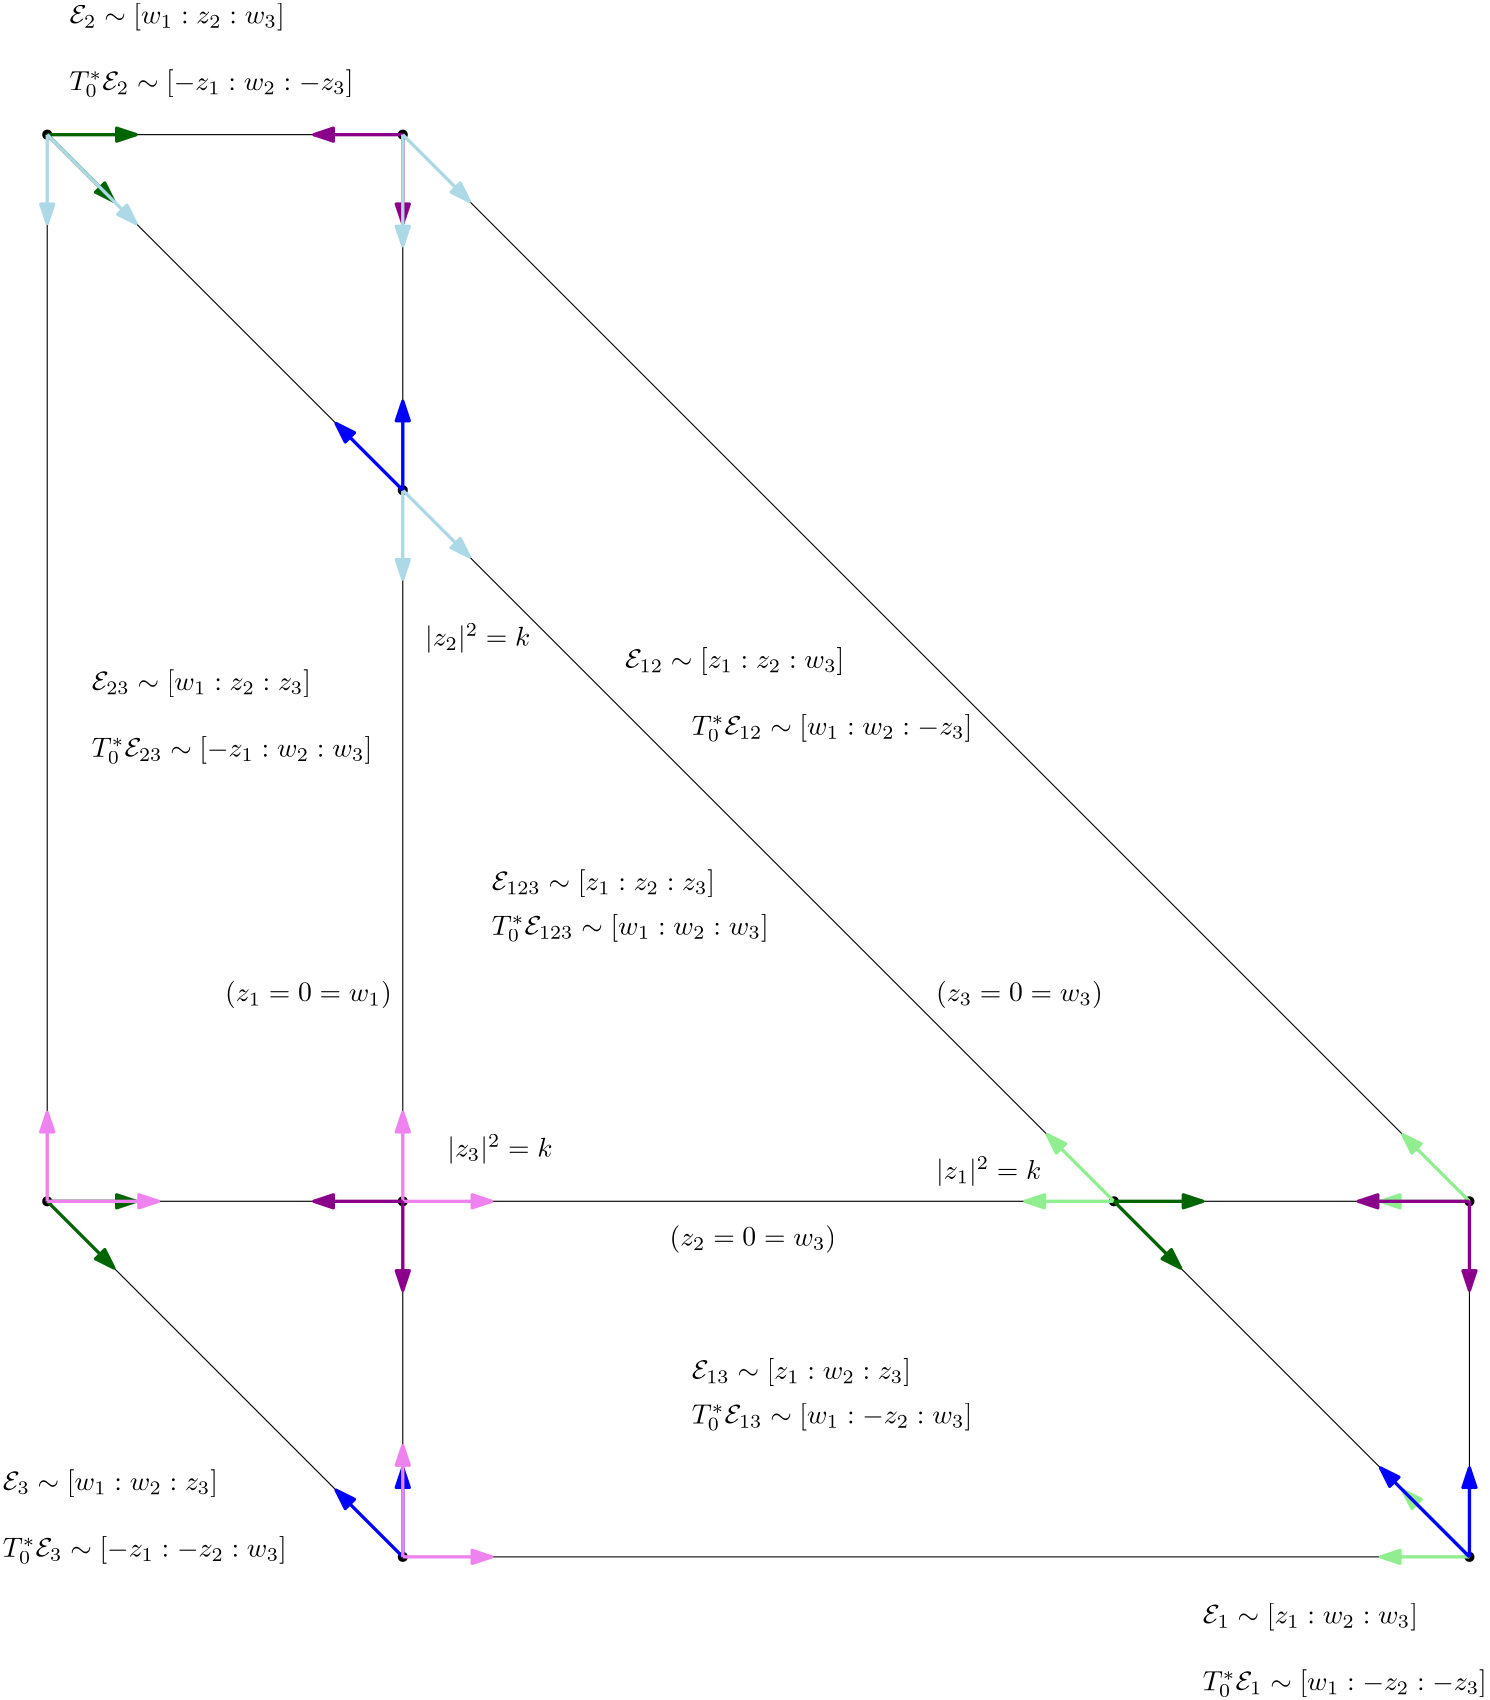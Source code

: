 <?xml version="1.0"?>
<!DOCTYPE ipe SYSTEM "ipe.dtd">
<ipe version="70218" creator="Ipe 7.2.23">
<info created="D:20210314145949" modified="D:20210315120600"/>
<ipestyle name="basic">
<symbol name="arrow/arc(spx)">
<path stroke="sym-stroke" fill="sym-stroke" pen="sym-pen">
0 0 m
-1 0.333 l
-1 -0.333 l
h
</path>
</symbol>
<symbol name="arrow/farc(spx)">
<path stroke="sym-stroke" fill="white" pen="sym-pen">
0 0 m
-1 0.333 l
-1 -0.333 l
h
</path>
</symbol>
<symbol name="arrow/ptarc(spx)">
<path stroke="sym-stroke" fill="sym-stroke" pen="sym-pen">
0 0 m
-1 0.333 l
-0.8 0 l
-1 -0.333 l
h
</path>
</symbol>
<symbol name="arrow/fptarc(spx)">
<path stroke="sym-stroke" fill="white" pen="sym-pen">
0 0 m
-1 0.333 l
-0.8 0 l
-1 -0.333 l
h
</path>
</symbol>
<symbol name="mark/circle(sx)" transformations="translations">
<path fill="sym-stroke">
0.6 0 0 0.6 0 0 e
0.4 0 0 0.4 0 0 e
</path>
</symbol>
<symbol name="mark/disk(sx)" transformations="translations">
<path fill="sym-stroke">
0.6 0 0 0.6 0 0 e
</path>
</symbol>
<symbol name="mark/fdisk(sfx)" transformations="translations">
<group>
<path fill="sym-fill">
0.5 0 0 0.5 0 0 e
</path>
<path fill="sym-stroke" fillrule="eofill">
0.6 0 0 0.6 0 0 e
0.4 0 0 0.4 0 0 e
</path>
</group>
</symbol>
<symbol name="mark/box(sx)" transformations="translations">
<path fill="sym-stroke" fillrule="eofill">
-0.6 -0.6 m
0.6 -0.6 l
0.6 0.6 l
-0.6 0.6 l
h
-0.4 -0.4 m
0.4 -0.4 l
0.4 0.4 l
-0.4 0.4 l
h
</path>
</symbol>
<symbol name="mark/square(sx)" transformations="translations">
<path fill="sym-stroke">
-0.6 -0.6 m
0.6 -0.6 l
0.6 0.6 l
-0.6 0.6 l
h
</path>
</symbol>
<symbol name="mark/fsquare(sfx)" transformations="translations">
<group>
<path fill="sym-fill">
-0.5 -0.5 m
0.5 -0.5 l
0.5 0.5 l
-0.5 0.5 l
h
</path>
<path fill="sym-stroke" fillrule="eofill">
-0.6 -0.6 m
0.6 -0.6 l
0.6 0.6 l
-0.6 0.6 l
h
-0.4 -0.4 m
0.4 -0.4 l
0.4 0.4 l
-0.4 0.4 l
h
</path>
</group>
</symbol>
<symbol name="mark/cross(sx)" transformations="translations">
<group>
<path fill="sym-stroke">
-0.43 -0.57 m
0.57 0.43 l
0.43 0.57 l
-0.57 -0.43 l
h
</path>
<path fill="sym-stroke">
-0.43 0.57 m
0.57 -0.43 l
0.43 -0.57 l
-0.57 0.43 l
h
</path>
</group>
</symbol>
<symbol name="arrow/fnormal(spx)">
<path stroke="sym-stroke" fill="white" pen="sym-pen">
0 0 m
-1 0.333 l
-1 -0.333 l
h
</path>
</symbol>
<symbol name="arrow/pointed(spx)">
<path stroke="sym-stroke" fill="sym-stroke" pen="sym-pen">
0 0 m
-1 0.333 l
-0.8 0 l
-1 -0.333 l
h
</path>
</symbol>
<symbol name="arrow/fpointed(spx)">
<path stroke="sym-stroke" fill="white" pen="sym-pen">
0 0 m
-1 0.333 l
-0.8 0 l
-1 -0.333 l
h
</path>
</symbol>
<symbol name="arrow/linear(spx)">
<path stroke="sym-stroke" pen="sym-pen">
-1 0.333 m
0 0 l
-1 -0.333 l
</path>
</symbol>
<symbol name="arrow/fdouble(spx)">
<path stroke="sym-stroke" fill="white" pen="sym-pen">
0 0 m
-1 0.333 l
-1 -0.333 l
h
-1 0 m
-2 0.333 l
-2 -0.333 l
h
</path>
</symbol>
<symbol name="arrow/double(spx)">
<path stroke="sym-stroke" fill="sym-stroke" pen="sym-pen">
0 0 m
-1 0.333 l
-1 -0.333 l
h
-1 0 m
-2 0.333 l
-2 -0.333 l
h
</path>
</symbol>
<symbol name="arrow/mid-normal(spx)">
<path stroke="sym-stroke" fill="sym-stroke" pen="sym-pen">
0.5 0 m
-0.5 0.333 l
-0.5 -0.333 l
h
</path>
</symbol>
<symbol name="arrow/mid-fnormal(spx)">
<path stroke="sym-stroke" fill="white" pen="sym-pen">
0.5 0 m
-0.5 0.333 l
-0.5 -0.333 l
h
</path>
</symbol>
<symbol name="arrow/mid-pointed(spx)">
<path stroke="sym-stroke" fill="sym-stroke" pen="sym-pen">
0.5 0 m
-0.5 0.333 l
-0.3 0 l
-0.5 -0.333 l
h
</path>
</symbol>
<symbol name="arrow/mid-fpointed(spx)">
<path stroke="sym-stroke" fill="white" pen="sym-pen">
0.5 0 m
-0.5 0.333 l
-0.3 0 l
-0.5 -0.333 l
h
</path>
</symbol>
<symbol name="arrow/mid-double(spx)">
<path stroke="sym-stroke" fill="sym-stroke" pen="sym-pen">
1 0 m
0 0.333 l
0 -0.333 l
h
0 0 m
-1 0.333 l
-1 -0.333 l
h
</path>
</symbol>
<symbol name="arrow/mid-fdouble(spx)">
<path stroke="sym-stroke" fill="white" pen="sym-pen">
1 0 m
0 0.333 l
0 -0.333 l
h
0 0 m
-1 0.333 l
-1 -0.333 l
h
</path>
</symbol>
<anglesize name="22.5 deg" value="22.5"/>
<anglesize name="30 deg" value="30"/>
<anglesize name="45 deg" value="45"/>
<anglesize name="60 deg" value="60"/>
<anglesize name="90 deg" value="90"/>
<arrowsize name="large" value="10"/>
<arrowsize name="small" value="5"/>
<arrowsize name="tiny" value="3"/>
<color name="blue" value="0 0 1"/>
<color name="brown" value="0.647 0.165 0.165"/>
<color name="darkblue" value="0 0 0.545"/>
<color name="darkcyan" value="0 0.545 0.545"/>
<color name="darkgray" value="0.663"/>
<color name="darkgreen" value="0 0.392 0"/>
<color name="darkmagenta" value="0.545 0 0.545"/>
<color name="darkorange" value="1 0.549 0"/>
<color name="darkred" value="0.545 0 0"/>
<color name="gold" value="1 0.843 0"/>
<color name="gray" value="0.745"/>
<color name="green" value="0 1 0"/>
<color name="lightblue" value="0.678 0.847 0.902"/>
<color name="lightcyan" value="0.878 1 1"/>
<color name="lightgray" value="0.827"/>
<color name="lightgreen" value="0.565 0.933 0.565"/>
<color name="lightyellow" value="1 1 0.878"/>
<color name="navy" value="0 0 0.502"/>
<color name="orange" value="1 0.647 0"/>
<color name="pink" value="1 0.753 0.796"/>
<color name="purple" value="0.627 0.125 0.941"/>
<color name="red" value="1 0 0"/>
<color name="seagreen" value="0.18 0.545 0.341"/>
<color name="turquoise" value="0.251 0.878 0.816"/>
<color name="violet" value="0.933 0.51 0.933"/>
<color name="yellow" value="1 1 0"/>
<dashstyle name="dash dot dotted" value="[4 2 1 2 1 2] 0"/>
<dashstyle name="dash dotted" value="[4 2 1 2] 0"/>
<dashstyle name="dashed" value="[4] 0"/>
<dashstyle name="dotted" value="[1 3] 0"/>
<gridsize name="10 pts (~3.5 mm)" value="10"/>
<gridsize name="14 pts (~5 mm)" value="14"/>
<gridsize name="16 pts (~6 mm)" value="16"/>
<gridsize name="20 pts (~7 mm)" value="20"/>
<gridsize name="28 pts (~10 mm)" value="28"/>
<gridsize name="32 pts (~12 mm)" value="32"/>
<gridsize name="4 pts" value="4"/>
<gridsize name="56 pts (~20 mm)" value="56"/>
<gridsize name="8 pts (~3 mm)" value="8"/>
<opacity name="10%" value="0.1"/>
<opacity name="30%" value="0.3"/>
<opacity name="50%" value="0.5"/>
<opacity name="75%" value="0.75"/>
<pen name="fat" value="1.2"/>
<pen name="heavier" value="0.8"/>
<pen name="ultrafat" value="2"/>
<symbolsize name="large" value="5"/>
<symbolsize name="small" value="2"/>
<symbolsize name="tiny" value="1.1"/>
<textsize name="Huge" value="\Huge"/>
<textsize name="LARGE" value="\LARGE"/>
<textsize name="Large" value="\Large"/>
<textsize name="footnote" value="\footnotesize"/>
<textsize name="huge" value="\huge"/>
<textsize name="large" value="\large"/>
<textsize name="small" value="\small"/>
<textsize name="tiny" value="\tiny"/>
<textstyle name="center" begin="\begin{center}" end="\end{center}"/>
<textstyle name="item" begin="\begin{itemize}\item{}" end="\end{itemize}"/>
<textstyle name="itemize" begin="\begin{itemize}" end="\end{itemize}"/>
<tiling name="falling" angle="-60" step="4" width="1"/>
<tiling name="rising" angle="30" step="4" width="1"/>
</ipestyle>
<page>
<layer name="alpha"/>
<view layers="alpha" active="alpha"/>
<path layer="alpha" matrix="1 0 0 1 -16 -64" stroke="black">
192 704 m
192 448 l
448 448 l
h
</path>
<path matrix="1 0 0 1 -16 -64" stroke="black">
192 704 m
192 832 l
64 832 l
192 704 l
h
</path>
<path matrix="1 0 0 1 -16 -64" stroke="black">
192 448 m
64 448 l
192 320 l
h
</path>
<path matrix="1 0 0 1 -16 -64" stroke="black">
448 448 m
576 448 l
576 320 l
h
</path>
<path matrix="1 0 0 1 -16 -64" stroke="black">
192 832 m
576 448 l
</path>
<path matrix="1 0 0 1 -16 -64" stroke="black">
64 832 m
64 448 l
</path>
<path matrix="1 0 0 1 -16 -64" stroke="black">
192 320 m
576 320 l
</path>
<use matrix="1 0 0 1 -16 -64" name="mark/disk(sx)" pos="192 704" size="normal" stroke="black"/>
<use matrix="1 0 0 1 -16 -64" name="mark/disk(sx)" pos="192 448" size="normal" stroke="black"/>
<use matrix="1 0 0 1 -16 -64" name="mark/disk(sx)" pos="448 448" size="normal" stroke="black"/>
<use matrix="1 0 0 1 -16 -64" name="mark/disk(sx)" pos="576 448" size="normal" stroke="black"/>
<use matrix="1 0 0 1 -16 -64" name="mark/disk(sx)" pos="192 832" size="normal" stroke="black"/>
<use matrix="1 0 0 1 -16 -64" name="mark/disk(sx)" pos="64 832" size="normal" stroke="black"/>
<use matrix="1 0 0 1 -16 -64" name="mark/disk(sx)" pos="64 448" size="normal" stroke="black"/>
<use matrix="1 0 0 1 -16 -64" name="mark/disk(sx)" pos="192 320" size="normal" stroke="black"/>
<use matrix="1 0 0 1 -16 -64" name="mark/disk(sx)" pos="576 320" size="normal" stroke="black"/>
<path stroke="lightblue" pen="fat" arrow="normal/normal">
176 640 m
176 608 l
</path>
<path stroke="lightblue" pen="fat" arrow="normal/normal">
176 640 m
200 616 l
</path>
<path stroke="violet" pen="fat" arrow="normal/normal">
176 384 m
176 416 l
</path>
<path stroke="violet" pen="fat" arrow="normal/normal">
176 384 m
208 384 l
</path>
<path stroke="lightgreen" pen="fat" arrow="normal/normal">
432 384 m
408 408 l
</path>
<path stroke="lightgreen" pen="fat" arrow="normal/normal">
432 384 m
400 384 l
</path>
<text matrix="1 0 0 1 0 -72" transformations="translations" pos="184 656" stroke="black" type="label" width="37.89" height="8.11" depth="2.49" valign="baseline" style="math">|z_{2}|^{2} = k</text>
<text matrix="1 0 0 1 0 -16" transformations="translations" pos="192 416" stroke="black" type="label" width="37.89" height="8.11" depth="2.49" valign="baseline" style="math">|z_{3}|^{2} = k</text>
<text matrix="1 0 0 1 0 -8" transformations="translations" pos="368 400" stroke="black" type="label" width="37.89" height="8.11" depth="2.49" valign="baseline" style="math">|z_{1}|^{2} = k</text>
<path stroke="darkgreen" pen="fat" arrow="normal/normal">
432 384 m
456 360 l
</path>
<path stroke="darkgreen" pen="fat" arrow="normal/normal">
432 384 m
464 384 l
</path>
<path stroke="darkmagenta" pen="fat" arrow="normal/normal">
176 384 m
176 352 l
</path>
<path stroke="darkmagenta" pen="fat" arrow="normal/normal">
176 384 m
144 384 l
</path>
<path stroke="blue" pen="fat" arrow="normal/normal">
176 640 m
176 672 l
</path>
<path stroke="blue" pen="fat" arrow="normal/normal">
176 640 m
152 664 l
</path>
<text transformations="translations" pos="208 480" stroke="black" type="label" width="99.683" height="7.473" depth="2.49" valign="baseline" style="math">T^{\ast}_{0}\mathcal{E}_{123} \sim [w_{1}:w_{2}:w_{3}]</text>
<text matrix="1 0 0 1 -144 64" transformations="translations" pos="208 480" stroke="black" type="label" width="100.962" height="7.473" depth="2.49" valign="baseline" style="math">T^{\ast}_{0}\mathcal{E}_{23} \sim [-z_{1}:w_{2}:w_{3}]</text>
<text matrix="1 0 0 1 72 -176" transformations="translations" pos="208 480" stroke="black" type="label" width="100.962" height="7.473" depth="2.49" valign="baseline" style="math">T^{\ast}_{0}\mathcal{E}_{13} \sim [w_{1}:-z_{2}:w_{3}]</text>
<text matrix="1 0 0 1 72 72" transformations="translations" pos="208 480" stroke="black" type="label" width="100.962" height="7.473" depth="2.49" valign="baseline" style="math">T^{\ast}_{0}\mathcal{E}_{12} \sim [w_{1}:w_{2}:-z_{3}]</text>
<text matrix="1 0 0 1 -152 304" transformations="translations" pos="208 480" stroke="black" type="label" width="102.24" height="7.473" depth="2.49" valign="baseline" style="math">T^{\ast}_{0}\mathcal{E}_{2} \sim [-z_{1}:w_{2}:-z_{3}]</text>
<text matrix="1 0 0 1 -176 -224" transformations="translations" pos="208 480" stroke="black" type="label" width="102.24" height="7.473" depth="2.49" valign="baseline" style="math">T^{\ast}_{0}\mathcal{E}_{3} \sim [-z_{1}:-z_{2}:w_{3}]</text>
<text matrix="1 0 0 1 256 -248" transformations="translations" pos="208 480" stroke="black" type="label" width="77.456" height="7.473" depth="2.49" valign="baseline" style="math">\mathcal{E}_{1} \sim [z_{1}:w_{2}:w_{3}]</text>
<path stroke="darkgreen" pen="fat" arrow="normal/normal">
48 384 m
80 384 l
</path>
<path stroke="darkgreen" pen="fat" arrow="normal/normal">
48 384 m
72 360 l
</path>
<path stroke="darkgreen" pen="fat" arrow="normal/normal">
48 768 m
80 768 l
</path>
<path stroke="darkgreen" pen="fat" arrow="normal/normal">
48 768 m
72 744 l
</path>
<path stroke="lightgreen" pen="fat" arrow="normal/normal">
560 384 m
528 384 l
</path>
<path stroke="lightgreen" pen="fat" arrow="normal/normal">
560 384 m
536 408 l
</path>
<path stroke="lightgreen" pen="fat" arrow="normal/normal">
560 256 m
536 280 l
</path>
<path stroke="lightgreen" pen="fat" arrow="normal/normal">
560 256 m
528 256 l
</path>
<path stroke="blue" pen="fat" arrow="normal/normal">
560 256 m
560 288 l
</path>
<path stroke="blue" pen="fat" arrow="normal/normal">
560 256 m
528 288 l
</path>
<path stroke="blue" pen="fat" arrow="normal/normal">
176 256 m
176 288 l
</path>
<path stroke="blue" pen="fat" arrow="normal/normal">
176 256 m
152 280 l
</path>
<path stroke="violet" pen="fat" arrow="normal/normal">
48 384 m
88 384 l
</path>
<path stroke="violet" pen="fat" arrow="normal/normal">
48 384 m
48 416 l
</path>
<path stroke="violet" pen="fat" arrow="normal/normal">
176 256 m
176 296 l
</path>
<path stroke="violet" pen="fat" arrow="normal/normal">
176 256 m
208 256 l
</path>
<path stroke="darkmagenta" pen="fat" arrow="normal/normal">
560 384 m
560 352 l
</path>
<path stroke="darkmagenta" pen="fat" arrow="normal/normal">
560 384 m
520 384 l
</path>
<path stroke="darkmagenta" pen="fat" arrow="normal/normal">
176 768 m
176 736 l
</path>
<path stroke="darkmagenta" pen="fat" arrow="normal/normal">
176 768 m
144 768 l
</path>
<text matrix="1 0 0 1 -152 328" transformations="translations" pos="208 480" stroke="black" type="label" width="77.456" height="7.473" depth="2.49" valign="baseline" style="math">\mathcal{E}_{2} \sim [w_{1}:z_{2}:w_{3}]</text>
<path stroke="lightblue" pen="fat" arrow="normal/normal">
48 768 m
48 736 l
</path>
<path stroke="lightblue" pen="fat" arrow="normal/normal">
48 768 m
80 736 l
</path>
<path stroke="lightblue" pen="fat" arrow="normal/normal">
176 768 m
200 744 l
</path>
<path stroke="lightblue" pen="fat" arrow="normal/normal">
176 768 m
176 728 l
</path>
<text matrix="1 0 0 1 48 96" transformations="translations" pos="208 480" stroke="black" type="label" width="78.928" height="7.473" depth="2.49" valign="baseline" style="math">\mathcal{E}_{12} \sim [z_{1}:z_{2}:w_{3}]</text>
<text matrix="1 0 0 1 0 16" transformations="translations" pos="208 480" stroke="black" type="label" width="80.4" height="7.473" depth="2.49" valign="baseline" style="math">\mathcal{E}_{123} \sim [z_{1}:z_{2}:z_{3}]</text>
<text matrix="1 0 0 1 -144 88" transformations="translations" pos="208 480" stroke="black" type="label" width="78.928" height="7.473" depth="2.49" valign="baseline" style="math">\mathcal{E}_{23} \sim [w_{1}:z_{2}:z_{3}]</text>
<text matrix="1 0 0 1 -176 -200" transformations="translations" pos="208 480" stroke="black" type="label" width="77.456" height="7.473" depth="2.49" valign="baseline" style="math">\mathcal{E}_{3} \sim [w_{1}:w_{2}:z_{3}]</text>
<text matrix="1 0 0 1 72 -160" transformations="translations" pos="208 480" stroke="black" type="label" width="78.928" height="7.473" depth="2.49" valign="baseline" style="math">\mathcal{E}_{13} \sim [z_{1}:w_{2}:z_{3}]</text>
<text matrix="1 0 0 1 256 -272" transformations="translations" pos="208 480" stroke="black" type="label" width="102.24" height="7.473" depth="2.49" valign="baseline" style="math">T^{\ast}_{0}\mathcal{E}_{1} \sim [w_{1}:-z_{2}:-z_{3}]</text>
<text matrix="1 0 0 1 -16 -8" transformations="translations" pos="288 376" stroke="black" type="label" width="60.001" height="7.473" depth="2.49" valign="baseline" style="math">(z_{2} = 0 = w_{3})</text>
<text matrix="1 0 0 1 -24 -16" transformations="translations" pos="136 472" stroke="black" type="label" width="60.001" height="7.473" depth="2.49" valign="baseline" style="math">(z_{1} = 0 = w_{1})</text>
<text matrix="1 0 0 1 0 -8" transformations="translations" pos="368 464" stroke="black" type="label" width="60.001" height="7.473" depth="2.49" valign="baseline" style="math">(z_{3} = 0 = w_{3})</text>
</page>
</ipe>
